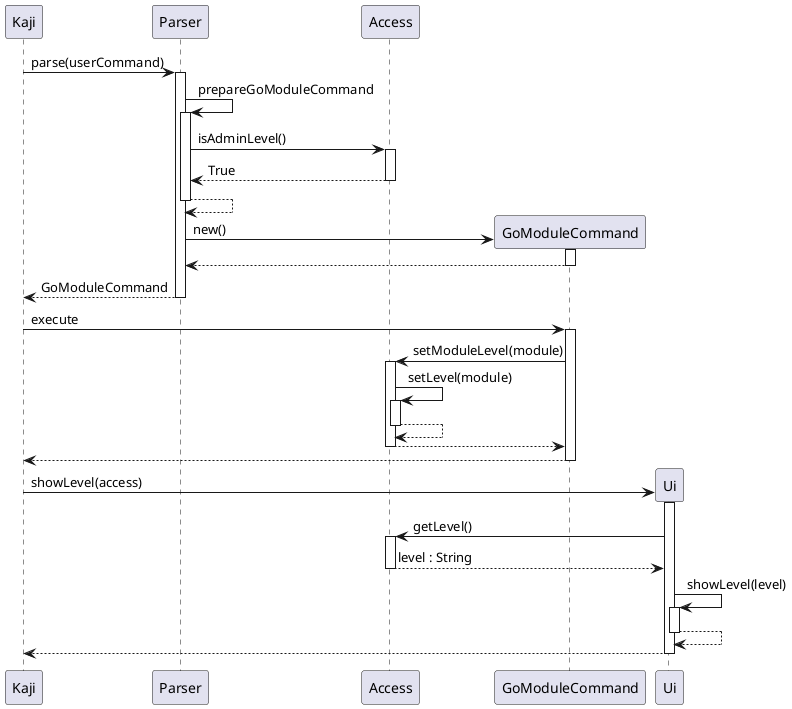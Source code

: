 @startuml
Kaji -> Parser ++ : parse(userCommand)
Parser -> Parser ++ : prepareGoModuleCommand
Parser -> Access ++ : isAdminLevel()
return True
return
create GoModuleCommand
Parser -> GoModuleCommand ++ : new()
return
return GoModuleCommand
Kaji -> GoModuleCommand ++ : execute

GoModuleCommand -> Access ++ : setModuleLevel(module)
Access -> Access ++ : setLevel(module)
return
return
return

create Ui
Kaji -> Ui ++ : showLevel(access)
Ui -> Access ++ : getLevel()
return level : String
Ui -> Ui ++ : showLevel(level)
return
return

@enduml